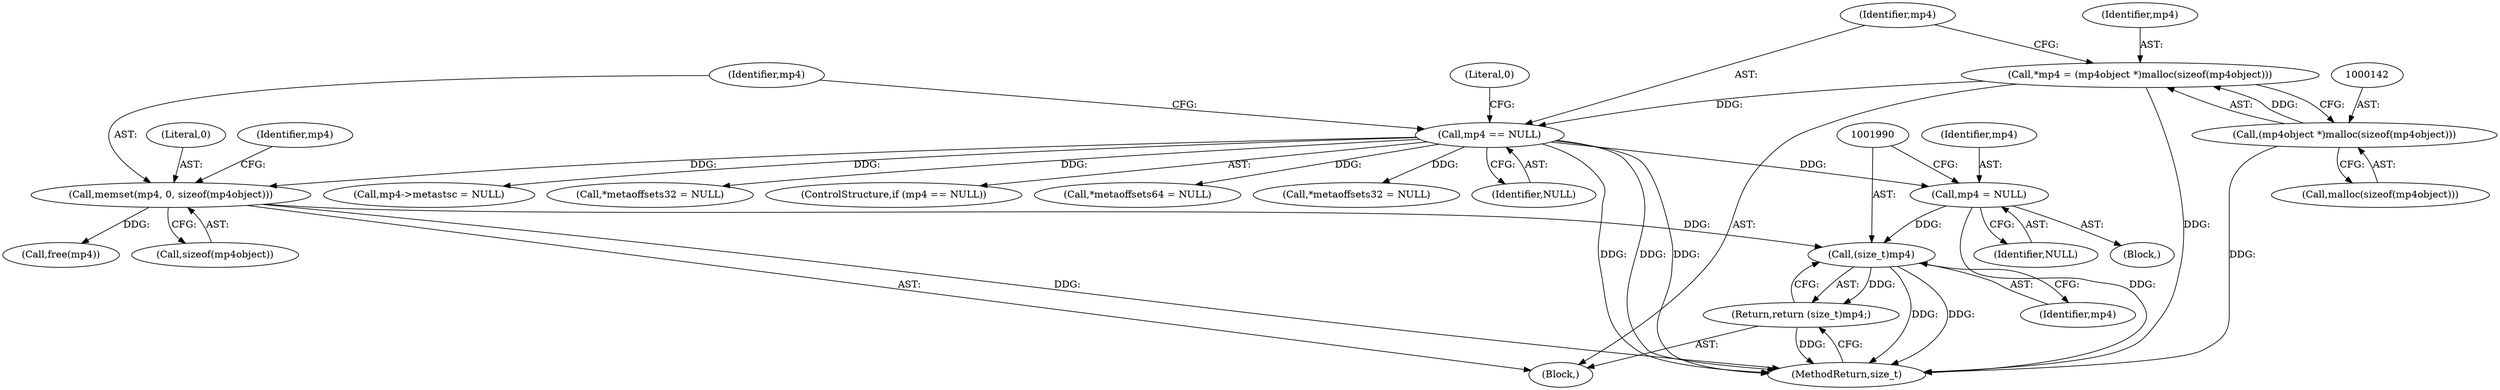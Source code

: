 digraph "0_gpmf-parser_341f12cd5b97ab419e53853ca00176457c9f1681_5@pointer" {
"1001989" [label="(Call,(size_t)mp4)"];
"1001985" [label="(Call,mp4 = NULL)"];
"1000147" [label="(Call,mp4 == NULL)"];
"1000139" [label="(Call,*mp4 = (mp4object *)malloc(sizeof(mp4object)))"];
"1000141" [label="(Call,(mp4object *)malloc(sizeof(mp4object)))"];
"1000152" [label="(Call,memset(mp4, 0, sizeof(mp4object)))"];
"1001988" [label="(Return,return (size_t)mp4;)"];
"1001982" [label="(Block,)"];
"1001989" [label="(Call,(size_t)mp4)"];
"1001985" [label="(Call,mp4 = NULL)"];
"1001549" [label="(Call,*metaoffsets64 = NULL)"];
"1000151" [label="(Literal,0)"];
"1001988" [label="(Return,return (size_t)mp4;)"];
"1000141" [label="(Call,(mp4object *)malloc(sizeof(mp4object)))"];
"1001384" [label="(Call,*metaoffsets32 = NULL)"];
"1000147" [label="(Call,mp4 == NULL)"];
"1000137" [label="(Block,)"];
"1000152" [label="(Call,memset(mp4, 0, sizeof(mp4object)))"];
"1000149" [label="(Identifier,NULL)"];
"1001983" [label="(Call,free(mp4))"];
"1001986" [label="(Identifier,mp4)"];
"1001987" [label="(Identifier,NULL)"];
"1001992" [label="(MethodReturn,size_t)"];
"1000885" [label="(Call,mp4->metastsc = NULL)"];
"1000148" [label="(Identifier,mp4)"];
"1000139" [label="(Call,*mp4 = (mp4object *)malloc(sizeof(mp4object)))"];
"1000155" [label="(Call,sizeof(mp4object))"];
"1000154" [label="(Literal,0)"];
"1000143" [label="(Call,malloc(sizeof(mp4object)))"];
"1000160" [label="(Identifier,mp4)"];
"1001179" [label="(Call,*metaoffsets32 = NULL)"];
"1000146" [label="(ControlStructure,if (mp4 == NULL))"];
"1001991" [label="(Identifier,mp4)"];
"1000153" [label="(Identifier,mp4)"];
"1000140" [label="(Identifier,mp4)"];
"1001989" -> "1001988"  [label="AST: "];
"1001989" -> "1001991"  [label="CFG: "];
"1001990" -> "1001989"  [label="AST: "];
"1001991" -> "1001989"  [label="AST: "];
"1001988" -> "1001989"  [label="CFG: "];
"1001989" -> "1001992"  [label="DDG: "];
"1001989" -> "1001992"  [label="DDG: "];
"1001989" -> "1001988"  [label="DDG: "];
"1001985" -> "1001989"  [label="DDG: "];
"1000152" -> "1001989"  [label="DDG: "];
"1001985" -> "1001982"  [label="AST: "];
"1001985" -> "1001987"  [label="CFG: "];
"1001986" -> "1001985"  [label="AST: "];
"1001987" -> "1001985"  [label="AST: "];
"1001990" -> "1001985"  [label="CFG: "];
"1001985" -> "1001992"  [label="DDG: "];
"1000147" -> "1001985"  [label="DDG: "];
"1000147" -> "1000146"  [label="AST: "];
"1000147" -> "1000149"  [label="CFG: "];
"1000148" -> "1000147"  [label="AST: "];
"1000149" -> "1000147"  [label="AST: "];
"1000151" -> "1000147"  [label="CFG: "];
"1000153" -> "1000147"  [label="CFG: "];
"1000147" -> "1001992"  [label="DDG: "];
"1000147" -> "1001992"  [label="DDG: "];
"1000147" -> "1001992"  [label="DDG: "];
"1000139" -> "1000147"  [label="DDG: "];
"1000147" -> "1000152"  [label="DDG: "];
"1000147" -> "1000885"  [label="DDG: "];
"1000147" -> "1001179"  [label="DDG: "];
"1000147" -> "1001384"  [label="DDG: "];
"1000147" -> "1001549"  [label="DDG: "];
"1000139" -> "1000137"  [label="AST: "];
"1000139" -> "1000141"  [label="CFG: "];
"1000140" -> "1000139"  [label="AST: "];
"1000141" -> "1000139"  [label="AST: "];
"1000148" -> "1000139"  [label="CFG: "];
"1000139" -> "1001992"  [label="DDG: "];
"1000141" -> "1000139"  [label="DDG: "];
"1000141" -> "1000143"  [label="CFG: "];
"1000142" -> "1000141"  [label="AST: "];
"1000143" -> "1000141"  [label="AST: "];
"1000141" -> "1001992"  [label="DDG: "];
"1000152" -> "1000137"  [label="AST: "];
"1000152" -> "1000155"  [label="CFG: "];
"1000153" -> "1000152"  [label="AST: "];
"1000154" -> "1000152"  [label="AST: "];
"1000155" -> "1000152"  [label="AST: "];
"1000160" -> "1000152"  [label="CFG: "];
"1000152" -> "1001992"  [label="DDG: "];
"1000152" -> "1001983"  [label="DDG: "];
"1001988" -> "1000137"  [label="AST: "];
"1001992" -> "1001988"  [label="CFG: "];
"1001988" -> "1001992"  [label="DDG: "];
}
